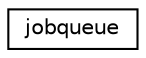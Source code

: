 digraph "Graphical Class Hierarchy"
{
  edge [fontname="Helvetica",fontsize="10",labelfontname="Helvetica",labelfontsize="10"];
  node [fontname="Helvetica",fontsize="10",shape=record];
  rankdir="LR";
  Node0 [label="jobqueue",height=0.2,width=0.4,color="black", fillcolor="white", style="filled",URL="$structjobqueue.html"];
}
